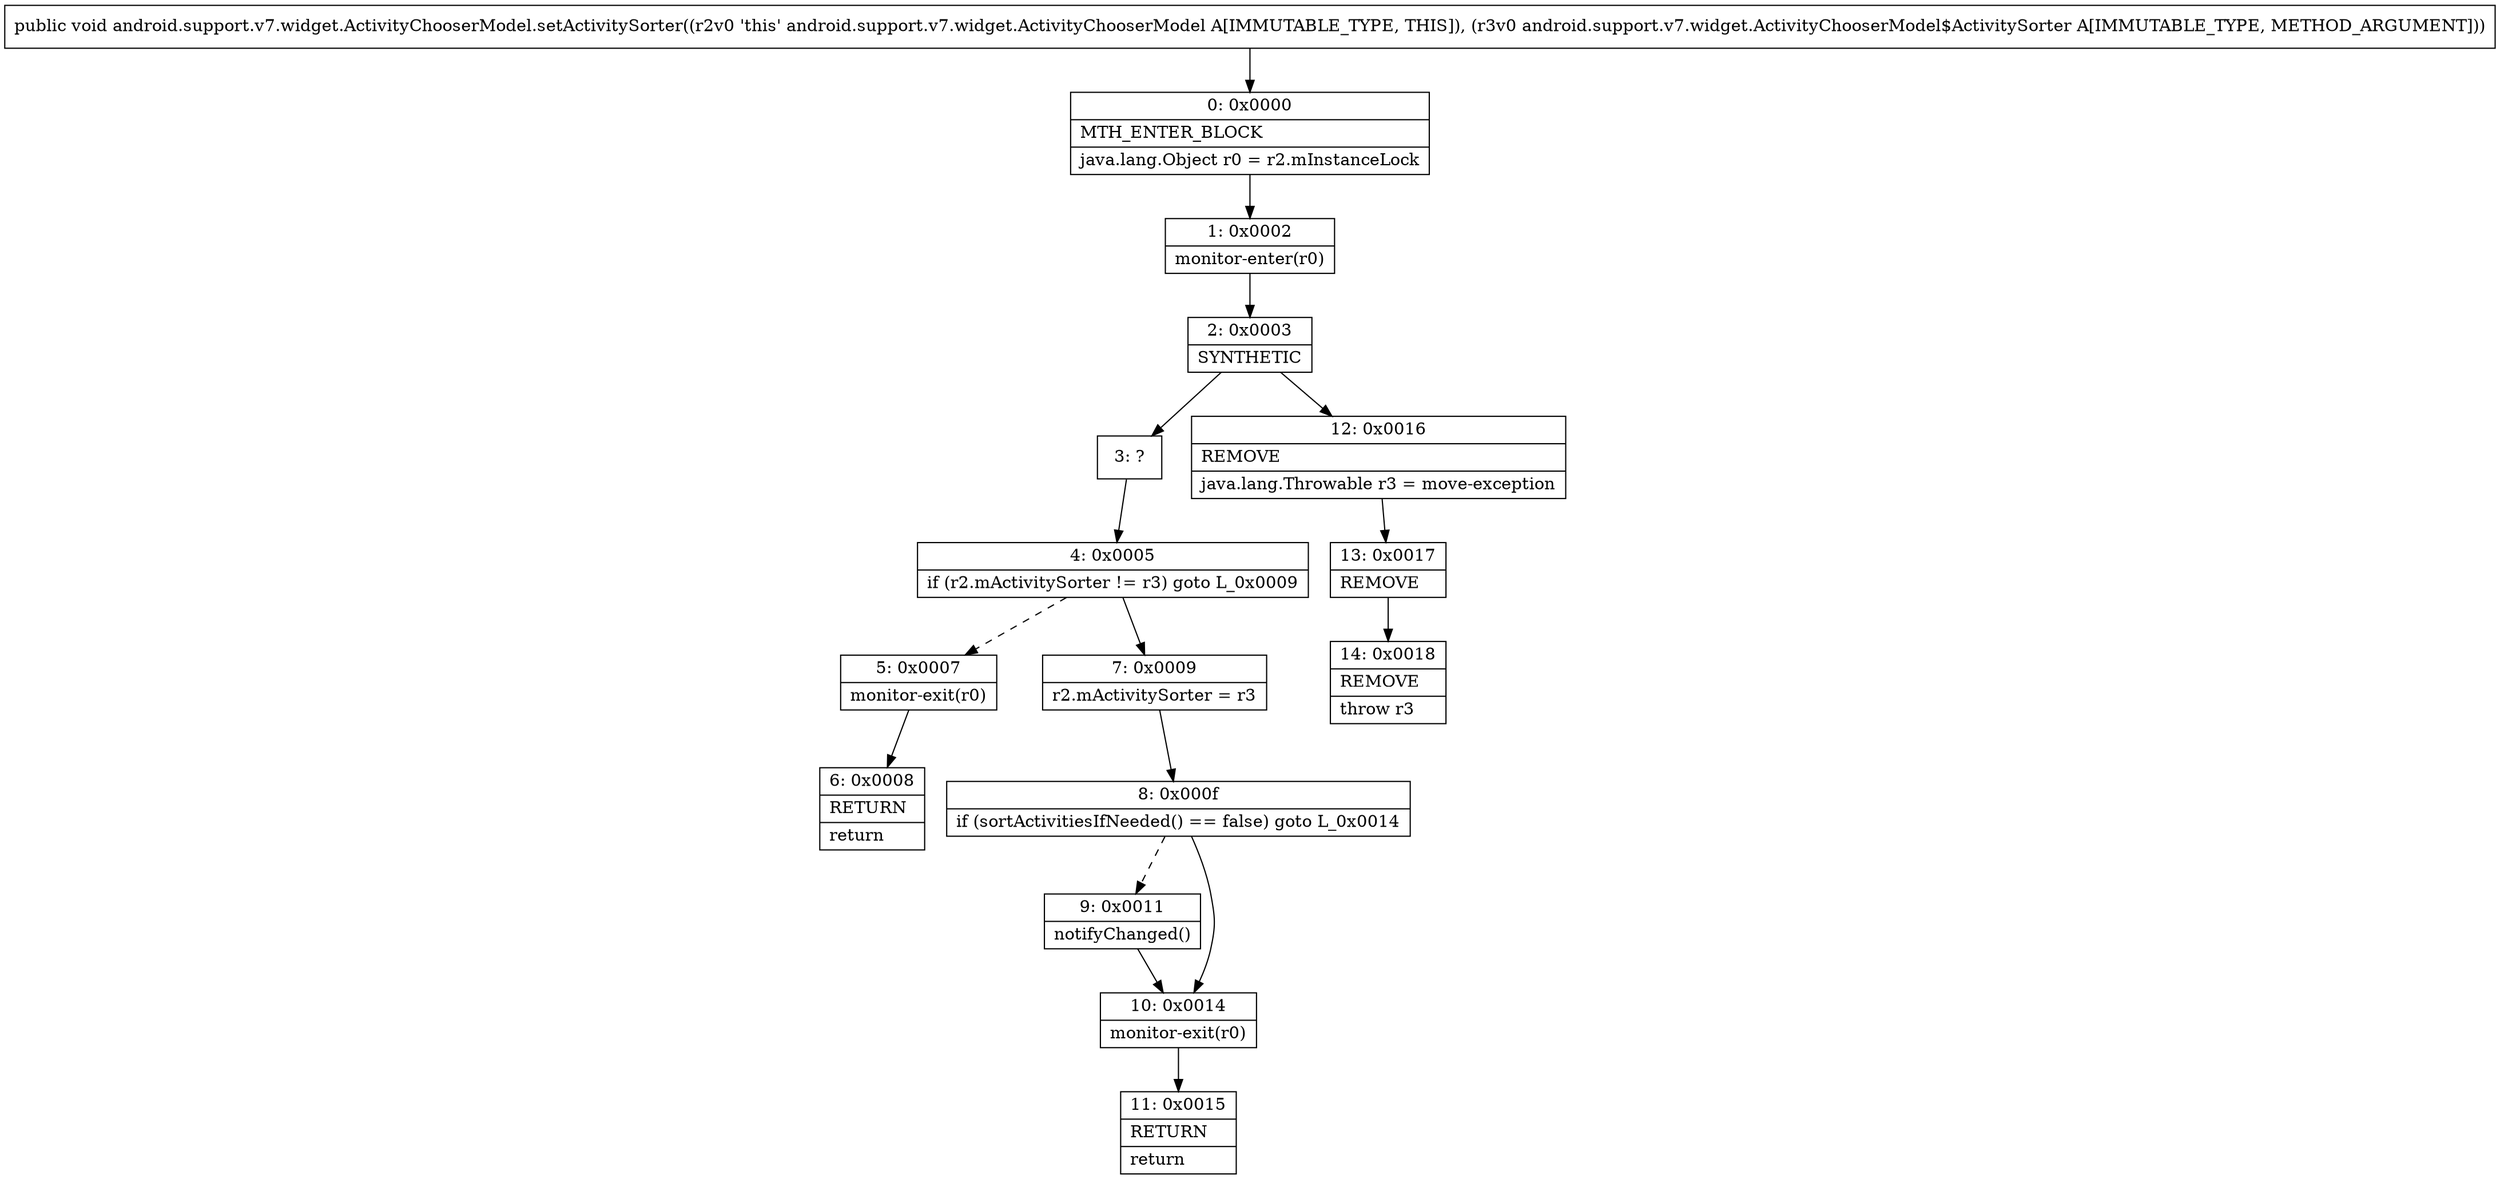 digraph "CFG forandroid.support.v7.widget.ActivityChooserModel.setActivitySorter(Landroid\/support\/v7\/widget\/ActivityChooserModel$ActivitySorter;)V" {
Node_0 [shape=record,label="{0\:\ 0x0000|MTH_ENTER_BLOCK\l|java.lang.Object r0 = r2.mInstanceLock\l}"];
Node_1 [shape=record,label="{1\:\ 0x0002|monitor\-enter(r0)\l}"];
Node_2 [shape=record,label="{2\:\ 0x0003|SYNTHETIC\l}"];
Node_3 [shape=record,label="{3\:\ ?}"];
Node_4 [shape=record,label="{4\:\ 0x0005|if (r2.mActivitySorter != r3) goto L_0x0009\l}"];
Node_5 [shape=record,label="{5\:\ 0x0007|monitor\-exit(r0)\l}"];
Node_6 [shape=record,label="{6\:\ 0x0008|RETURN\l|return\l}"];
Node_7 [shape=record,label="{7\:\ 0x0009|r2.mActivitySorter = r3\l}"];
Node_8 [shape=record,label="{8\:\ 0x000f|if (sortActivitiesIfNeeded() == false) goto L_0x0014\l}"];
Node_9 [shape=record,label="{9\:\ 0x0011|notifyChanged()\l}"];
Node_10 [shape=record,label="{10\:\ 0x0014|monitor\-exit(r0)\l}"];
Node_11 [shape=record,label="{11\:\ 0x0015|RETURN\l|return\l}"];
Node_12 [shape=record,label="{12\:\ 0x0016|REMOVE\l|java.lang.Throwable r3 = move\-exception\l}"];
Node_13 [shape=record,label="{13\:\ 0x0017|REMOVE\l}"];
Node_14 [shape=record,label="{14\:\ 0x0018|REMOVE\l|throw r3\l}"];
MethodNode[shape=record,label="{public void android.support.v7.widget.ActivityChooserModel.setActivitySorter((r2v0 'this' android.support.v7.widget.ActivityChooserModel A[IMMUTABLE_TYPE, THIS]), (r3v0 android.support.v7.widget.ActivityChooserModel$ActivitySorter A[IMMUTABLE_TYPE, METHOD_ARGUMENT])) }"];
MethodNode -> Node_0;
Node_0 -> Node_1;
Node_1 -> Node_2;
Node_2 -> Node_3;
Node_2 -> Node_12;
Node_3 -> Node_4;
Node_4 -> Node_5[style=dashed];
Node_4 -> Node_7;
Node_5 -> Node_6;
Node_7 -> Node_8;
Node_8 -> Node_9[style=dashed];
Node_8 -> Node_10;
Node_9 -> Node_10;
Node_10 -> Node_11;
Node_12 -> Node_13;
Node_13 -> Node_14;
}


